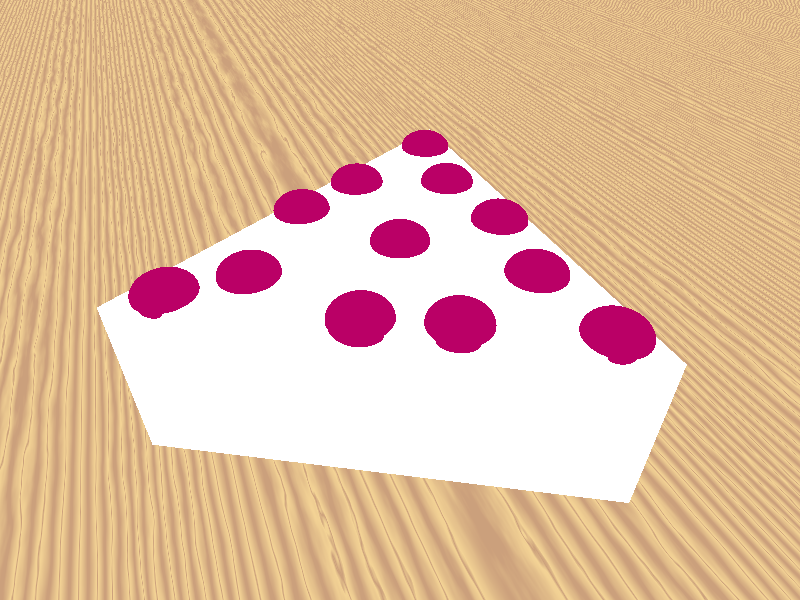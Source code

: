 #include "colors.inc"
#include "woods.inc"

camera {
	location <2, 4, 5>
	look_at <0, -0.3, 0>
}
light_source { <0, 5, 5>, White}

plane {	<0, 1, 0> , -1.5 texture{T_Wood7}}

prism {
	#declare r =3;
	linear_sweep
	linear_spline
	-2, 0.5
	3
	<r*cos(0), r*sin(0)>
	<r*cos(2*pi/3), r*sin(2*pi/3)>
	<r*cos(4*pi/3), r*sin(4*pi/3)>
	pigment{ rgbf<1, 1, 1, 0.3>}
}
#declare n = 12;
#declare cnt = 0;
#declare azukiX = array[n]{0, 3, -1.5, -1.5, 0, 0, -1.5, 1, 1, 2, -1.3, -1.3}
#declare azukiZ = array[n]{0, 0, -2.6, 2.6, 1.8, -1.8, 0, 1.3, -1.3, 0, 1.3, -1.3}
#while(cnt < n)
	sphere{ <azukiX[cnt], 1, azukiZ[cnt]>,0.4
		scale<0.8, 0.5, 0.8>
		pigment{rgb<125/255, 0, 34/255>}
	}
	#declare cnt = cnt + 1;
#end
	
